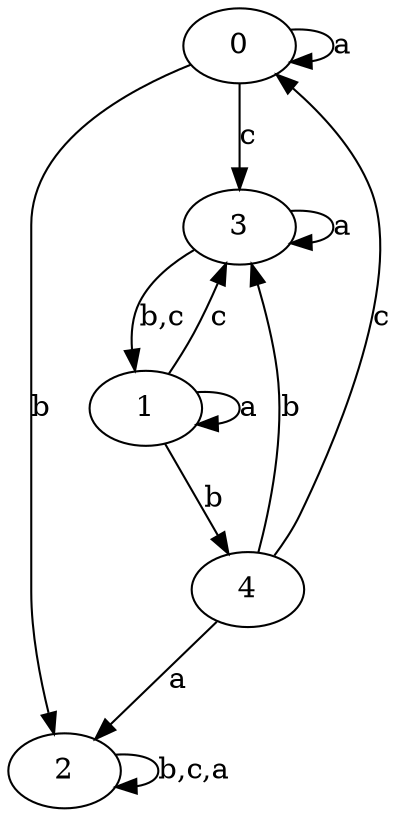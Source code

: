 digraph {
 ranksep=0.5;
 d2tdocpreamble = "\usetikzlibrary{automata}";
 d2tfigpreamble = "\tikzstyle{every state}= [ draw=blue!50,very thick,fill=blue!20]  \tikzstyle{auto}= [fill=white]";
 node [style="state"];
 edge [lblstyle="auto",topath="bend right", len=4  ]
  "0" [label="0",style = "state, accepting"];
  "1" [label="1",];
  "2" [label="2",style = "state, initial"];
  "3" [label="3",];
  "4" [label="4",];
  "0" -> "0" [label="a",topath="loop above"];
  "0" -> "2" [label="b"];
  "0" -> "3" [label="c"];
  "1" -> "1" [label="a",topath="loop above"];
  "1" -> "3" [label="c"];
  "1" -> "4" [label="b"];
  "2" -> "2" [label="b,c,a",topath="loop above"];
  "3" -> "1" [label="b,c"];
  "3" -> "3" [label="a",topath="loop above"];
  "4" -> "0" [label="c"];
  "4" -> "2" [label="a"];
  "4" -> "3" [label="b"];
}